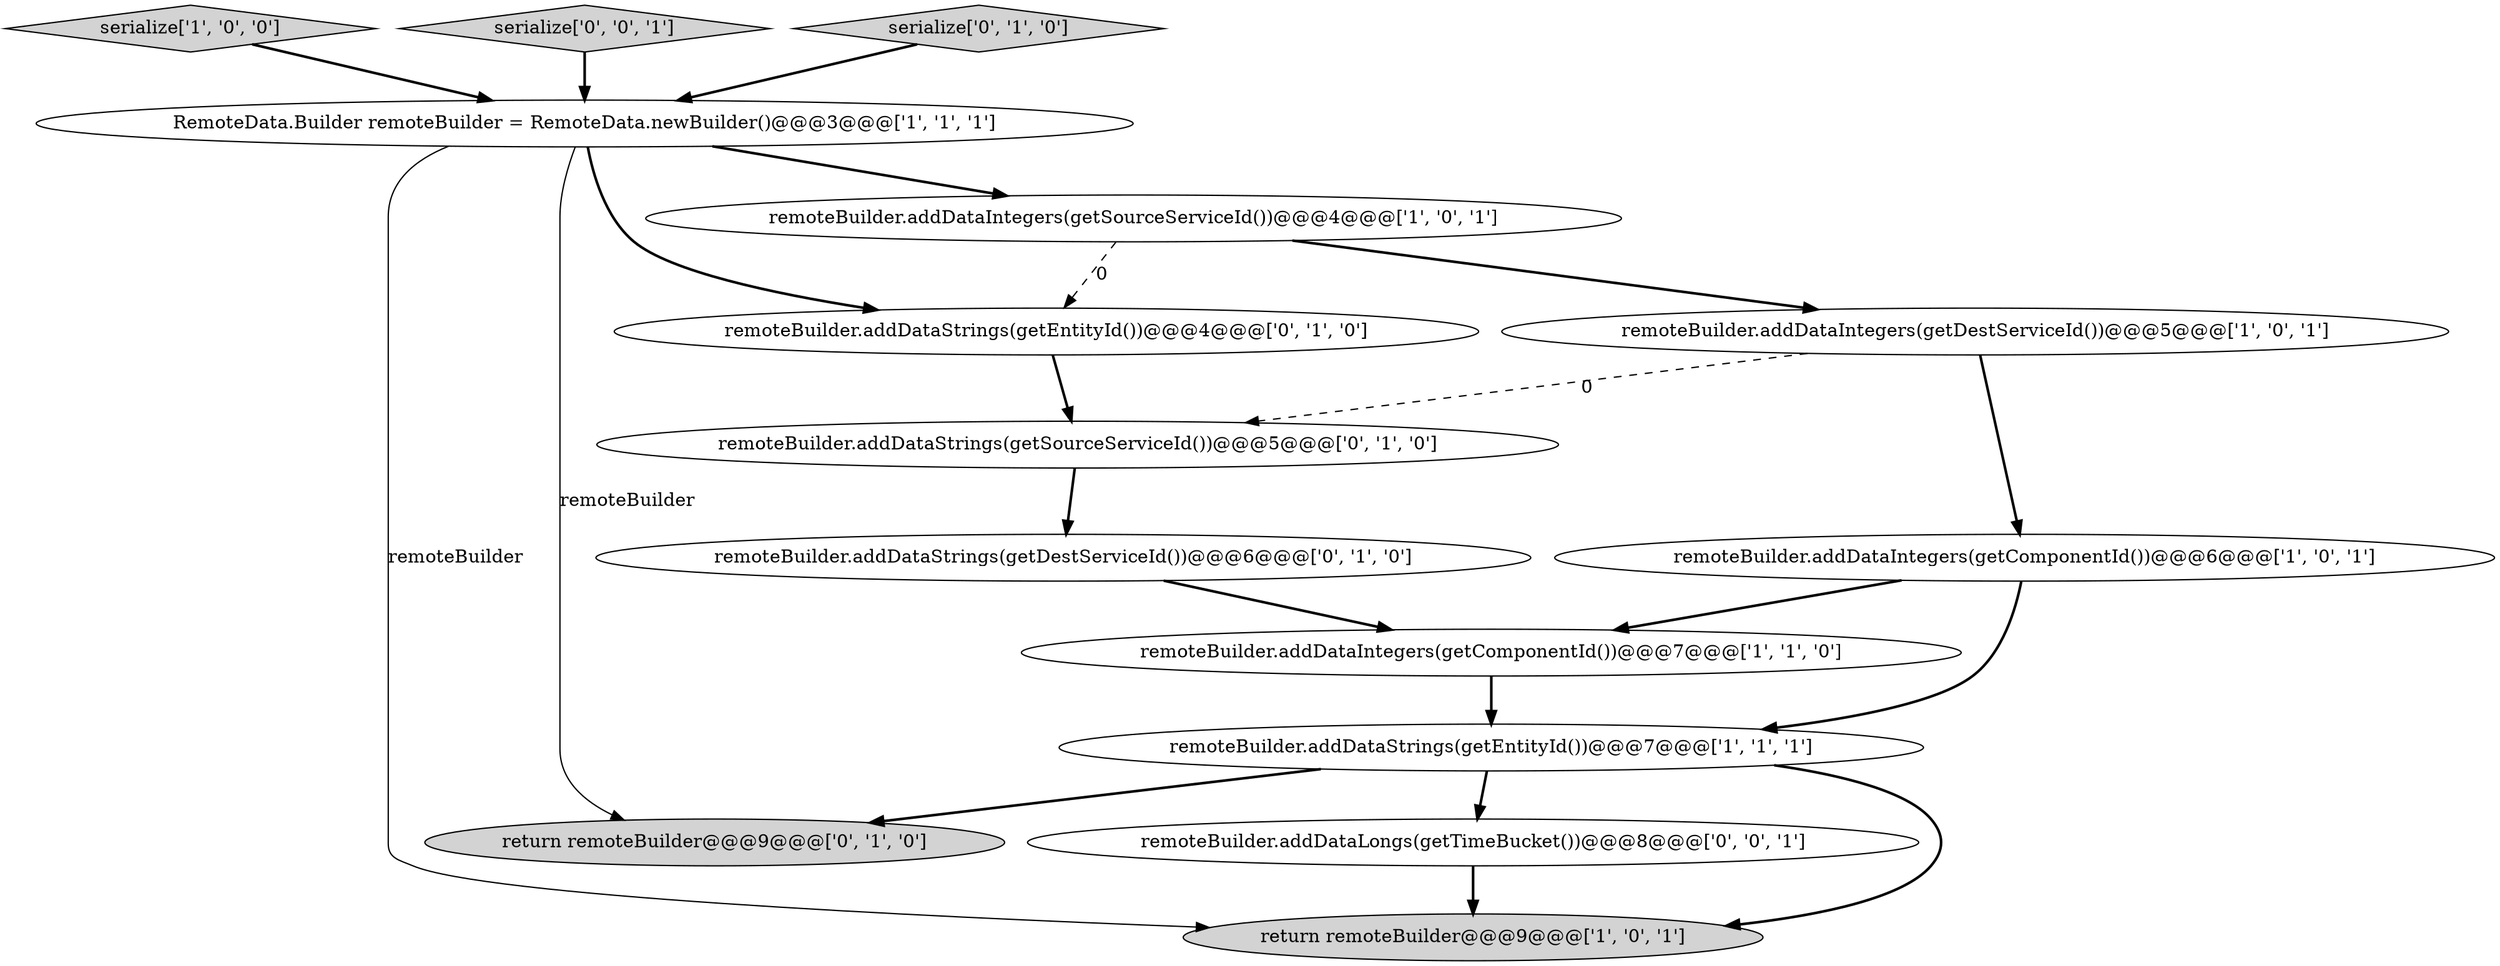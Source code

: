 digraph {
2 [style = filled, label = "remoteBuilder.addDataIntegers(getDestServiceId())@@@5@@@['1', '0', '1']", fillcolor = white, shape = ellipse image = "AAA0AAABBB1BBB"];
3 [style = filled, label = "remoteBuilder.addDataIntegers(getComponentId())@@@7@@@['1', '1', '0']", fillcolor = white, shape = ellipse image = "AAA0AAABBB1BBB"];
1 [style = filled, label = "remoteBuilder.addDataIntegers(getComponentId())@@@6@@@['1', '0', '1']", fillcolor = white, shape = ellipse image = "AAA0AAABBB1BBB"];
11 [style = filled, label = "remoteBuilder.addDataStrings(getSourceServiceId())@@@5@@@['0', '1', '0']", fillcolor = white, shape = ellipse image = "AAA1AAABBB2BBB"];
4 [style = filled, label = "serialize['1', '0', '0']", fillcolor = lightgray, shape = diamond image = "AAA0AAABBB1BBB"];
9 [style = filled, label = "remoteBuilder.addDataStrings(getDestServiceId())@@@6@@@['0', '1', '0']", fillcolor = white, shape = ellipse image = "AAA1AAABBB2BBB"];
5 [style = filled, label = "RemoteData.Builder remoteBuilder = RemoteData.newBuilder()@@@3@@@['1', '1', '1']", fillcolor = white, shape = ellipse image = "AAA0AAABBB1BBB"];
8 [style = filled, label = "return remoteBuilder@@@9@@@['0', '1', '0']", fillcolor = lightgray, shape = ellipse image = "AAA0AAABBB2BBB"];
0 [style = filled, label = "remoteBuilder.addDataStrings(getEntityId())@@@7@@@['1', '1', '1']", fillcolor = white, shape = ellipse image = "AAA0AAABBB1BBB"];
7 [style = filled, label = "return remoteBuilder@@@9@@@['1', '0', '1']", fillcolor = lightgray, shape = ellipse image = "AAA0AAABBB1BBB"];
12 [style = filled, label = "remoteBuilder.addDataStrings(getEntityId())@@@4@@@['0', '1', '0']", fillcolor = white, shape = ellipse image = "AAA1AAABBB2BBB"];
6 [style = filled, label = "remoteBuilder.addDataIntegers(getSourceServiceId())@@@4@@@['1', '0', '1']", fillcolor = white, shape = ellipse image = "AAA0AAABBB1BBB"];
14 [style = filled, label = "serialize['0', '0', '1']", fillcolor = lightgray, shape = diamond image = "AAA0AAABBB3BBB"];
13 [style = filled, label = "remoteBuilder.addDataLongs(getTimeBucket())@@@8@@@['0', '0', '1']", fillcolor = white, shape = ellipse image = "AAA0AAABBB3BBB"];
10 [style = filled, label = "serialize['0', '1', '0']", fillcolor = lightgray, shape = diamond image = "AAA0AAABBB2BBB"];
14->5 [style = bold, label=""];
13->7 [style = bold, label=""];
0->7 [style = bold, label=""];
4->5 [style = bold, label=""];
9->3 [style = bold, label=""];
11->9 [style = bold, label=""];
0->8 [style = bold, label=""];
0->13 [style = bold, label=""];
5->8 [style = solid, label="remoteBuilder"];
6->2 [style = bold, label=""];
6->12 [style = dashed, label="0"];
1->3 [style = bold, label=""];
3->0 [style = bold, label=""];
5->7 [style = solid, label="remoteBuilder"];
2->1 [style = bold, label=""];
5->12 [style = bold, label=""];
12->11 [style = bold, label=""];
2->11 [style = dashed, label="0"];
10->5 [style = bold, label=""];
5->6 [style = bold, label=""];
1->0 [style = bold, label=""];
}
